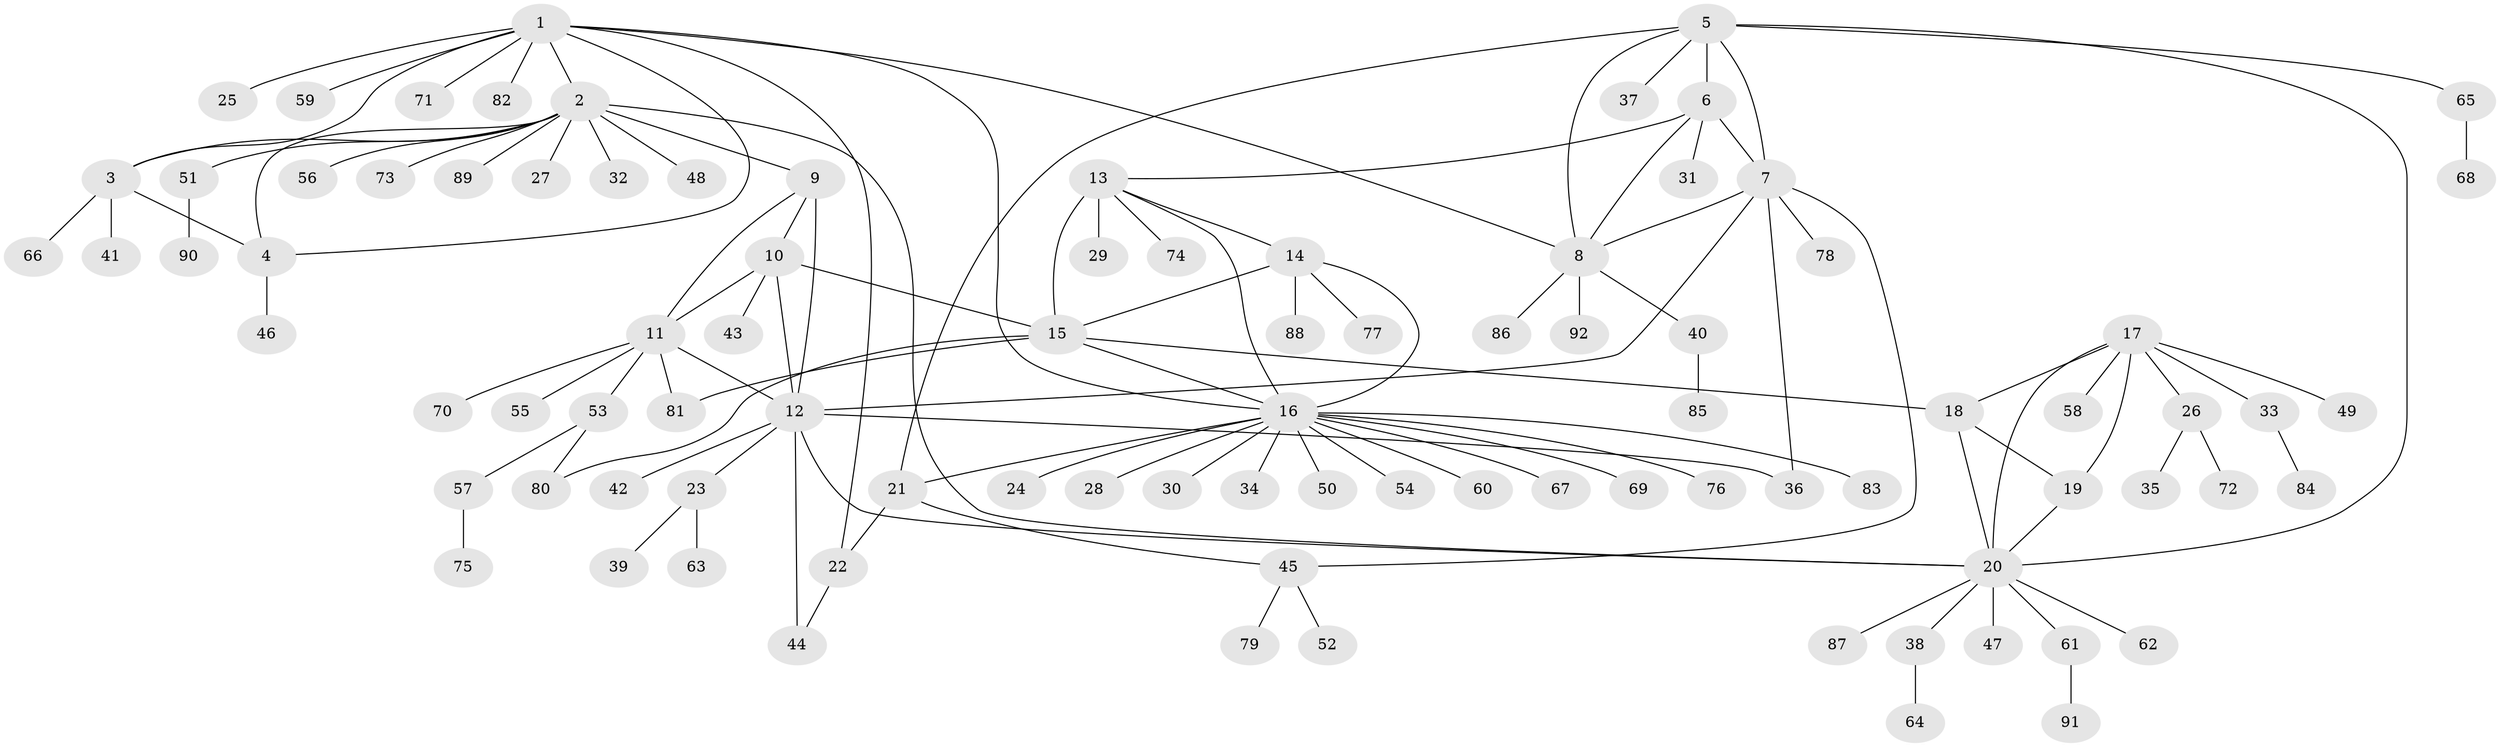 // coarse degree distribution, {5: 0.10810810810810811, 3: 0.10810810810810811, 4: 0.08108108108108109, 1: 0.5675675675675675, 2: 0.02702702702702703, 6: 0.02702702702702703, 12: 0.02702702702702703, 7: 0.02702702702702703, 8: 0.02702702702702703}
// Generated by graph-tools (version 1.1) at 2025/37/03/04/25 23:37:38]
// undirected, 92 vertices, 119 edges
graph export_dot {
  node [color=gray90,style=filled];
  1;
  2;
  3;
  4;
  5;
  6;
  7;
  8;
  9;
  10;
  11;
  12;
  13;
  14;
  15;
  16;
  17;
  18;
  19;
  20;
  21;
  22;
  23;
  24;
  25;
  26;
  27;
  28;
  29;
  30;
  31;
  32;
  33;
  34;
  35;
  36;
  37;
  38;
  39;
  40;
  41;
  42;
  43;
  44;
  45;
  46;
  47;
  48;
  49;
  50;
  51;
  52;
  53;
  54;
  55;
  56;
  57;
  58;
  59;
  60;
  61;
  62;
  63;
  64;
  65;
  66;
  67;
  68;
  69;
  70;
  71;
  72;
  73;
  74;
  75;
  76;
  77;
  78;
  79;
  80;
  81;
  82;
  83;
  84;
  85;
  86;
  87;
  88;
  89;
  90;
  91;
  92;
  1 -- 2;
  1 -- 3;
  1 -- 4;
  1 -- 8;
  1 -- 16;
  1 -- 22;
  1 -- 25;
  1 -- 59;
  1 -- 71;
  1 -- 82;
  2 -- 3;
  2 -- 4;
  2 -- 9;
  2 -- 20;
  2 -- 27;
  2 -- 32;
  2 -- 48;
  2 -- 51;
  2 -- 56;
  2 -- 73;
  2 -- 89;
  3 -- 4;
  3 -- 41;
  3 -- 66;
  4 -- 46;
  5 -- 6;
  5 -- 7;
  5 -- 8;
  5 -- 20;
  5 -- 21;
  5 -- 37;
  5 -- 65;
  6 -- 7;
  6 -- 8;
  6 -- 13;
  6 -- 31;
  7 -- 8;
  7 -- 12;
  7 -- 36;
  7 -- 45;
  7 -- 78;
  8 -- 40;
  8 -- 86;
  8 -- 92;
  9 -- 10;
  9 -- 11;
  9 -- 12;
  10 -- 11;
  10 -- 12;
  10 -- 15;
  10 -- 43;
  11 -- 12;
  11 -- 53;
  11 -- 55;
  11 -- 70;
  11 -- 81;
  12 -- 20;
  12 -- 23;
  12 -- 36;
  12 -- 42;
  12 -- 44;
  13 -- 14;
  13 -- 15;
  13 -- 16;
  13 -- 29;
  13 -- 74;
  14 -- 15;
  14 -- 16;
  14 -- 77;
  14 -- 88;
  15 -- 16;
  15 -- 18;
  15 -- 80;
  15 -- 81;
  16 -- 21;
  16 -- 24;
  16 -- 28;
  16 -- 30;
  16 -- 34;
  16 -- 50;
  16 -- 54;
  16 -- 60;
  16 -- 67;
  16 -- 69;
  16 -- 76;
  16 -- 83;
  17 -- 18;
  17 -- 19;
  17 -- 20;
  17 -- 26;
  17 -- 33;
  17 -- 49;
  17 -- 58;
  18 -- 19;
  18 -- 20;
  19 -- 20;
  20 -- 38;
  20 -- 47;
  20 -- 61;
  20 -- 62;
  20 -- 87;
  21 -- 22;
  21 -- 45;
  22 -- 44;
  23 -- 39;
  23 -- 63;
  26 -- 35;
  26 -- 72;
  33 -- 84;
  38 -- 64;
  40 -- 85;
  45 -- 52;
  45 -- 79;
  51 -- 90;
  53 -- 57;
  53 -- 80;
  57 -- 75;
  61 -- 91;
  65 -- 68;
}
